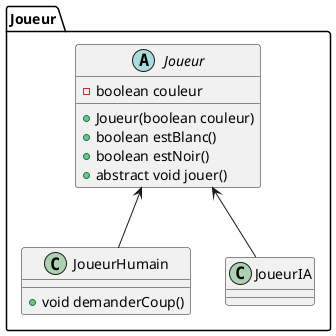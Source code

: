 @startuml
package Joueur{
    abstract class "Joueur" as joueur{
        - boolean couleur
        + Joueur(boolean couleur)
        + boolean estBlanc()
        + boolean estNoir()
        + abstract void jouer()
    }

    class "JoueurHumain" as joueurHumain{
        + void demanderCoup()
    }

    class "JoueurIA" as joueurIA{}

    joueurHumain -up-> joueur
    joueurIA -up-> joueur
}
@enduml
